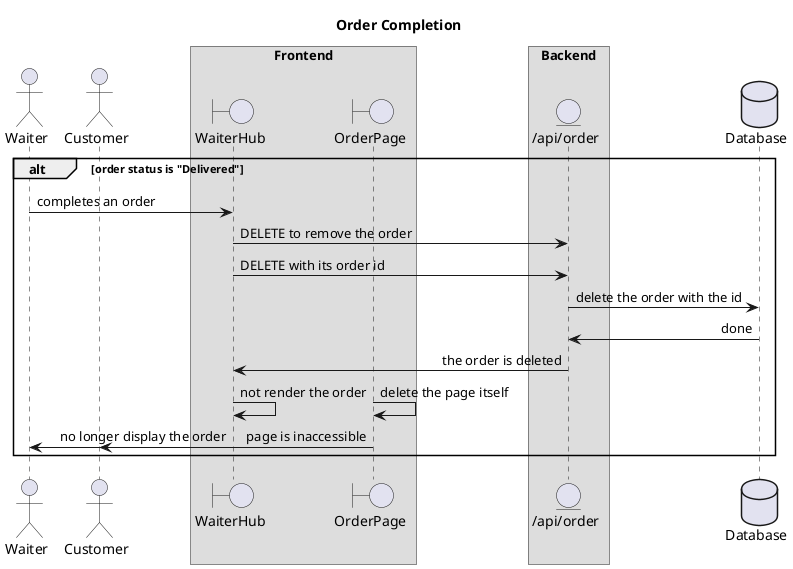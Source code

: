 ' This diagram is written in plantuml with the aid of
' jebbs' [PlantUML](https://marketplace.visualstudio.com/items?itemName=jebbs.plantuml) plugin in VSCode
@startuml
' diagram format
skinparam sequenceArrowThickness 1
skinparam maxmessagesize 200
skinparam BoxPadding 50
skinparam SequenceMessageAlign first
!pragma teoz true

title Order Completion

' actors
actor Waiter
actor Customer
' frontend entities
box Frontend
boundary WaiterHub
boundary OrderPage
end box
' backend entities
box Backend
entity "/api/order" as OrderAPI
end box
' database entities
database Database

alt order status is "Delivered"
Waiter -> WaiterHub: completes an order
WaiterHub -> OrderAPI: DELETE to remove the order
WaiterHub -> OrderAPI: DELETE with its order id
OrderAPI -> Database: delete the order with the id
Database -> OrderAPI: done
OrderAPI -> WaiterHub: the order is deleted
WaiterHub -> WaiterHub: not render the order
& OrderPage -> OrderPage: delete the page itself
WaiterHub -> Waiter: no longer display the order
& OrderPage -> Customer: page is inaccessible
end
@enduml